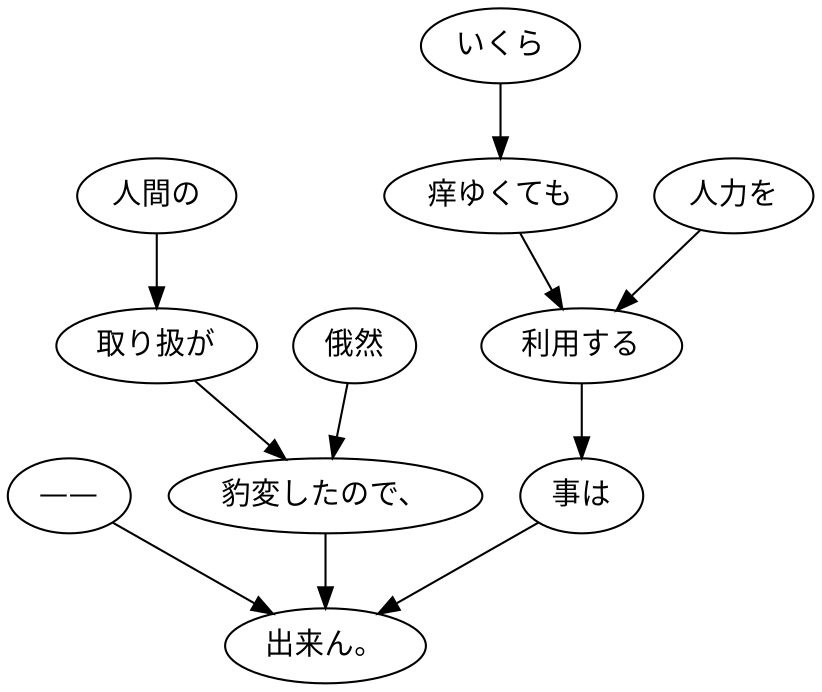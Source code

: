 digraph graph4192 {
	node0 [label="——"];
	node1 [label="人間の"];
	node2 [label="取り扱が"];
	node3 [label="俄然"];
	node4 [label="豹変したので、"];
	node5 [label="いくら"];
	node6 [label="痒ゆくても"];
	node7 [label="人力を"];
	node8 [label="利用する"];
	node9 [label="事は"];
	node10 [label="出来ん。"];
	node0 -> node10;
	node1 -> node2;
	node2 -> node4;
	node3 -> node4;
	node4 -> node10;
	node5 -> node6;
	node6 -> node8;
	node7 -> node8;
	node8 -> node9;
	node9 -> node10;
}
